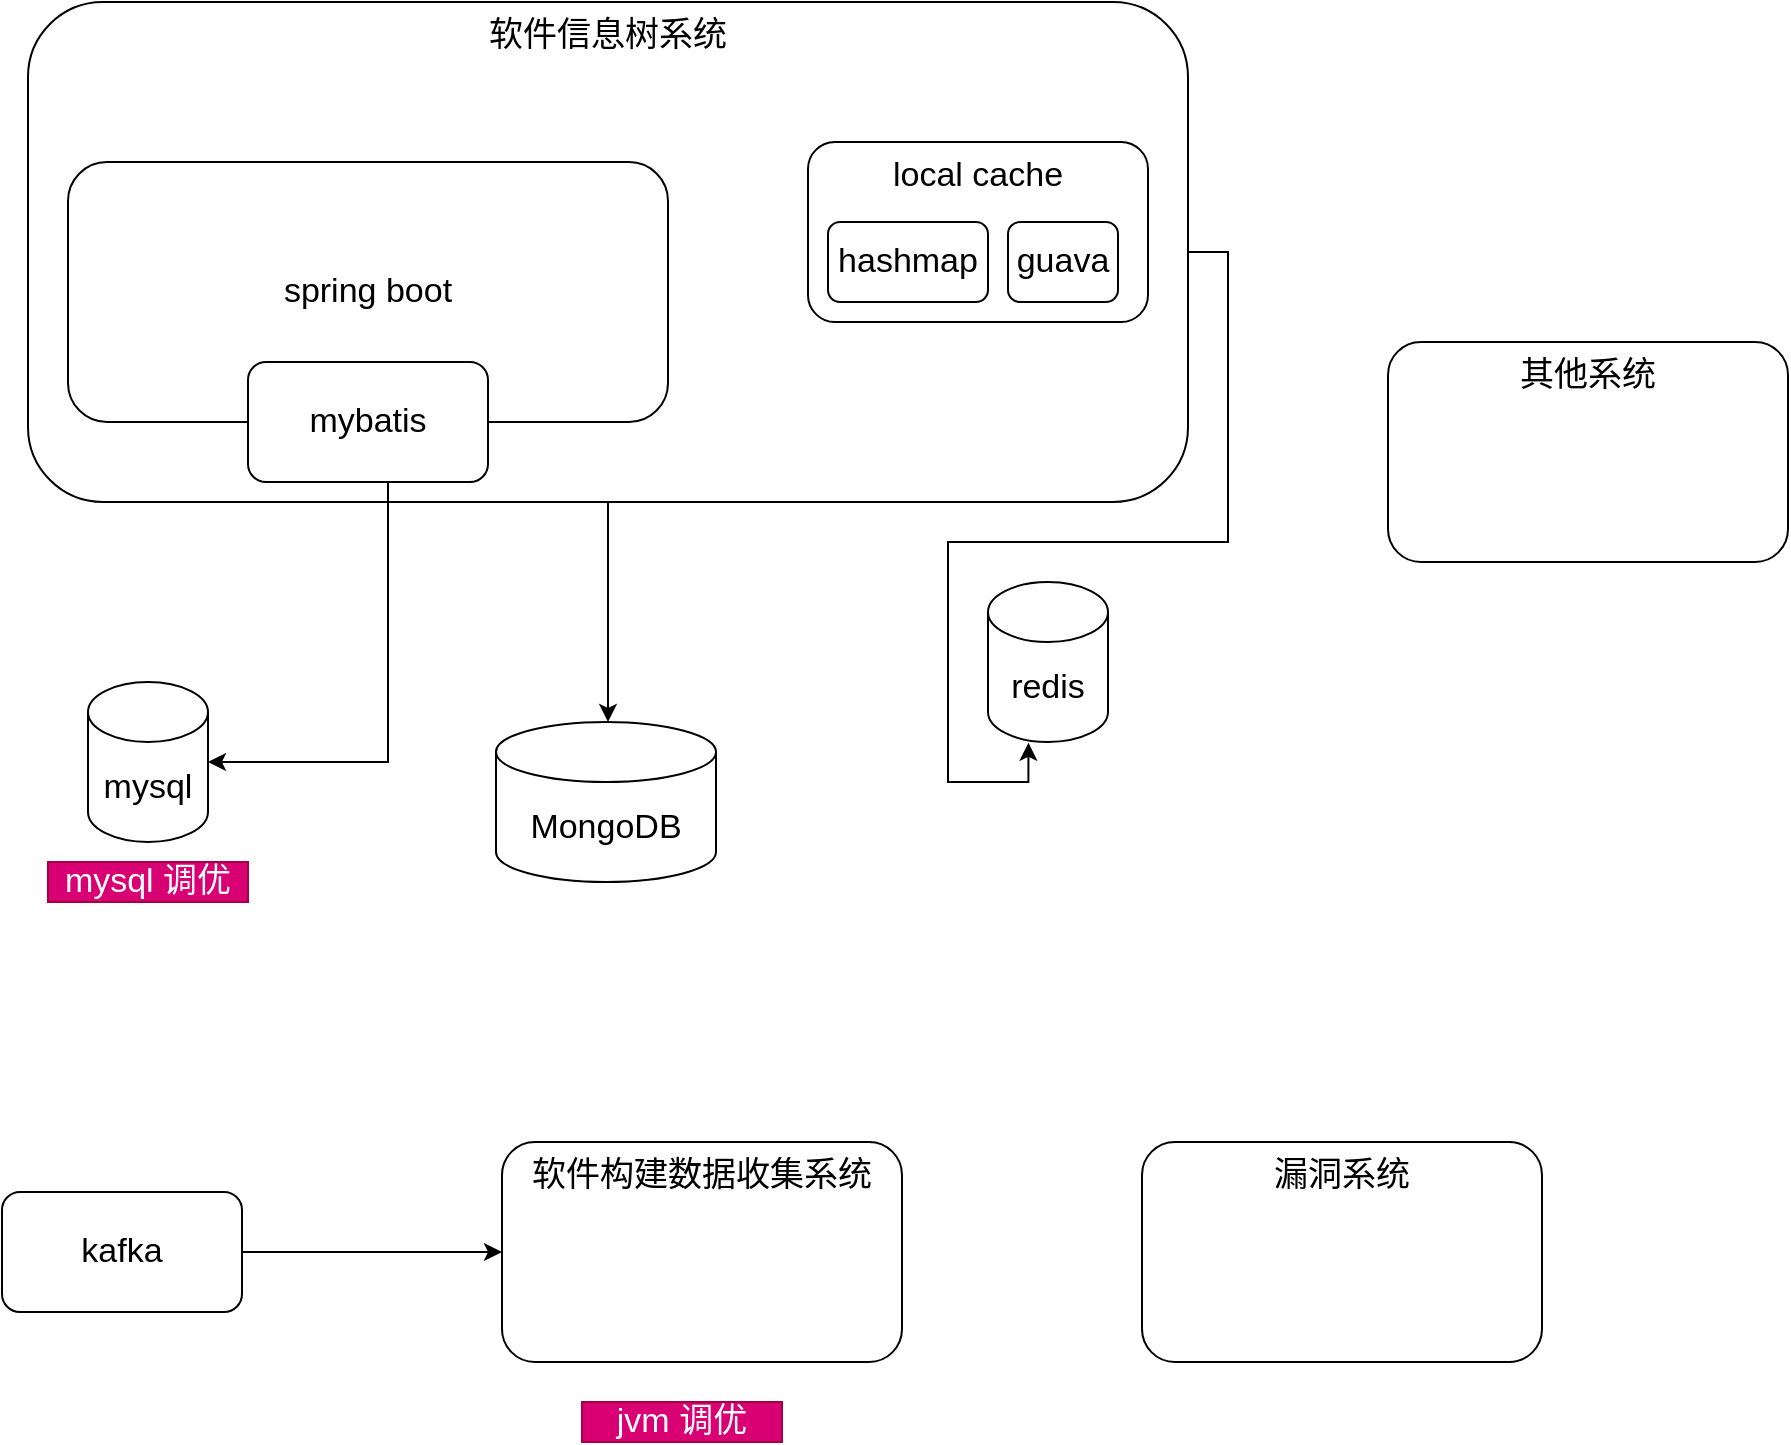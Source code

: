 <mxfile version="13.10.0" type="embed">
    <diagram id="N8jkDLk7Amj-sibJUGd5" name="Page-1">
        <mxGraphModel dx="990" dy="1744" grid="1" gridSize="10" guides="1" tooltips="1" connect="1" arrows="1" fold="1" page="1" pageScale="1" pageWidth="827" pageHeight="1169" math="0" shadow="0">
            <root>
                <mxCell id="0"/>
                <mxCell id="1" parent="0"/>
                <mxCell id="18" style="edgeStyle=orthogonalEdgeStyle;rounded=0;orthogonalLoop=1;jettySize=auto;html=1;exitX=1;exitY=0.5;exitDx=0;exitDy=0;entryX=0.337;entryY=1.005;entryDx=0;entryDy=0;entryPerimeter=0;fontSize=17;" edge="1" parent="1" source="2" target="13">
                    <mxGeometry relative="1" as="geometry"/>
                </mxCell>
                <mxCell id="31" style="edgeStyle=orthogonalEdgeStyle;rounded=0;orthogonalLoop=1;jettySize=auto;html=1;fontSize=17;" edge="1" parent="1" source="2">
                    <mxGeometry relative="1" as="geometry">
                        <mxPoint x="360" y="220" as="targetPoint"/>
                    </mxGeometry>
                </mxCell>
                <mxCell id="2" value="软件信息树系统" style="rounded=1;whiteSpace=wrap;html=1;verticalAlign=top;fontSize=17;" vertex="1" parent="1">
                    <mxGeometry x="70" y="-140" width="580" height="250" as="geometry"/>
                </mxCell>
                <mxCell id="3" value="spring boot" style="rounded=1;whiteSpace=wrap;html=1;fontSize=17;" vertex="1" parent="1">
                    <mxGeometry x="90" y="-60" width="300" height="130" as="geometry"/>
                </mxCell>
                <mxCell id="4" value="local cache" style="rounded=1;whiteSpace=wrap;html=1;fontSize=17;verticalAlign=top;" vertex="1" parent="1">
                    <mxGeometry x="460" y="-70" width="170" height="90" as="geometry"/>
                </mxCell>
                <mxCell id="5" value="hashmap" style="rounded=1;whiteSpace=wrap;html=1;fontSize=17;" vertex="1" parent="1">
                    <mxGeometry x="470" y="-30" width="80" height="40" as="geometry"/>
                </mxCell>
                <mxCell id="6" value="guava" style="rounded=1;whiteSpace=wrap;html=1;fontSize=17;" vertex="1" parent="1">
                    <mxGeometry x="560" y="-30" width="55" height="40" as="geometry"/>
                </mxCell>
                <mxCell id="20" style="edgeStyle=orthogonalEdgeStyle;rounded=0;orthogonalLoop=1;jettySize=auto;html=1;fontSize=17;" edge="1" parent="1" source="7" target="9">
                    <mxGeometry relative="1" as="geometry">
                        <Array as="points">
                            <mxPoint x="250" y="240"/>
                        </Array>
                    </mxGeometry>
                </mxCell>
                <mxCell id="7" value="mybatis" style="rounded=1;whiteSpace=wrap;html=1;fontSize=17;" vertex="1" parent="1">
                    <mxGeometry x="180" y="40" width="120" height="60" as="geometry"/>
                </mxCell>
                <mxCell id="9" value="mysql" style="shape=cylinder3;whiteSpace=wrap;html=1;boundedLbl=1;backgroundOutline=1;size=15;rounded=1;fontSize=17;" vertex="1" parent="1">
                    <mxGeometry x="100" y="200" width="60" height="80" as="geometry"/>
                </mxCell>
                <mxCell id="10" value="MongoDB" style="shape=cylinder3;whiteSpace=wrap;html=1;boundedLbl=1;backgroundOutline=1;size=15;rounded=1;fontSize=17;" vertex="1" parent="1">
                    <mxGeometry x="304" y="220" width="110" height="80" as="geometry"/>
                </mxCell>
                <mxCell id="13" value="redis" style="shape=cylinder3;whiteSpace=wrap;html=1;boundedLbl=1;backgroundOutline=1;size=15;rounded=1;fontSize=17;" vertex="1" parent="1">
                    <mxGeometry x="550" y="150" width="60" height="80" as="geometry"/>
                </mxCell>
                <mxCell id="23" style="edgeStyle=orthogonalEdgeStyle;rounded=0;orthogonalLoop=1;jettySize=auto;html=1;fontSize=17;" edge="1" parent="1" source="14" target="15">
                    <mxGeometry relative="1" as="geometry"/>
                </mxCell>
                <mxCell id="14" value="kafka" style="rounded=1;whiteSpace=wrap;html=1;fontSize=17;" vertex="1" parent="1">
                    <mxGeometry x="57" y="455" width="120" height="60" as="geometry"/>
                </mxCell>
                <mxCell id="15" value="软件构建数据收集系统" style="rounded=1;whiteSpace=wrap;html=1;verticalAlign=top;fontSize=17;" vertex="1" parent="1">
                    <mxGeometry x="307" y="430" width="200" height="110" as="geometry"/>
                </mxCell>
                <mxCell id="16" value="漏洞系统" style="rounded=1;whiteSpace=wrap;html=1;verticalAlign=top;fontSize=17;" vertex="1" parent="1">
                    <mxGeometry x="627" y="430" width="200" height="110" as="geometry"/>
                </mxCell>
                <mxCell id="17" value="其他系统" style="rounded=1;whiteSpace=wrap;html=1;verticalAlign=top;fontSize=17;" vertex="1" parent="1">
                    <mxGeometry x="750" y="30" width="200" height="110" as="geometry"/>
                </mxCell>
                <mxCell id="25" value="mysql 调优" style="text;html=1;strokeColor=#A50040;fillColor=#d80073;align=center;verticalAlign=middle;whiteSpace=wrap;rounded=0;fontSize=17;fontColor=#ffffff;" vertex="1" parent="1">
                    <mxGeometry x="80" y="290" width="100" height="20" as="geometry"/>
                </mxCell>
                <mxCell id="26" value="jvm 调优" style="text;html=1;strokeColor=#A50040;fillColor=#d80073;align=center;verticalAlign=middle;whiteSpace=wrap;rounded=0;fontSize=17;fontColor=#ffffff;" vertex="1" parent="1">
                    <mxGeometry x="347" y="560" width="100" height="20" as="geometry"/>
                </mxCell>
            </root>
        </mxGraphModel>
    </diagram>
</mxfile>